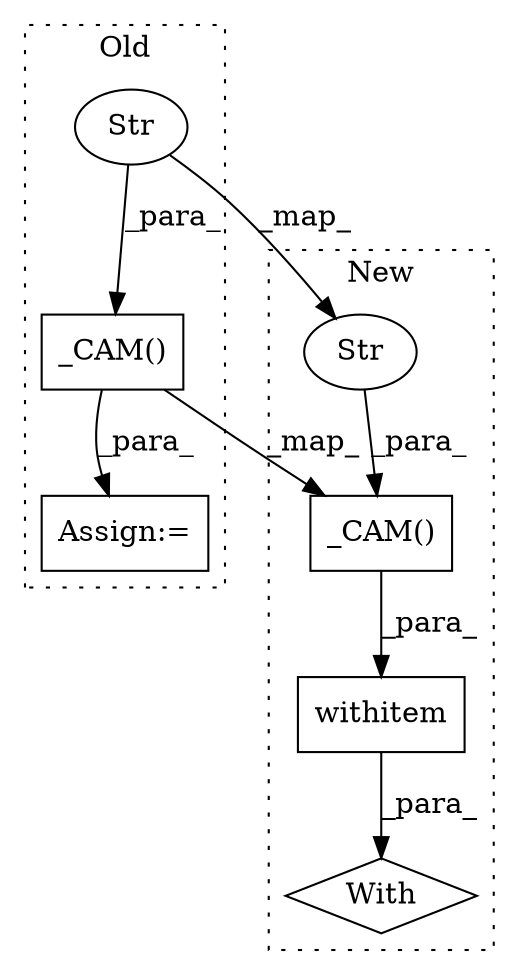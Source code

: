 digraph G {
subgraph cluster0 {
1 [label="_CAM()" a="75" s="631,653" l="10,1" shape="box"];
3 [label="Str" a="66" s="648" l="5" shape="ellipse"];
5 [label="Assign:=" a="68" s="628" l="3" shape="box"];
label = "Old";
style="dotted";
}
subgraph cluster1 {
2 [label="_CAM()" a="75" s="922,944" l="10,1" shape="box"];
4 [label="Str" a="66" s="939" l="5" shape="ellipse"];
6 [label="withitem" a="49" s="922" l="4" shape="box"];
7 [label="With" a="39" s="917,926" l="5,42" shape="diamond"];
label = "New";
style="dotted";
}
1 -> 2 [label="_map_"];
1 -> 5 [label="_para_"];
2 -> 6 [label="_para_"];
3 -> 4 [label="_map_"];
3 -> 1 [label="_para_"];
4 -> 2 [label="_para_"];
6 -> 7 [label="_para_"];
}